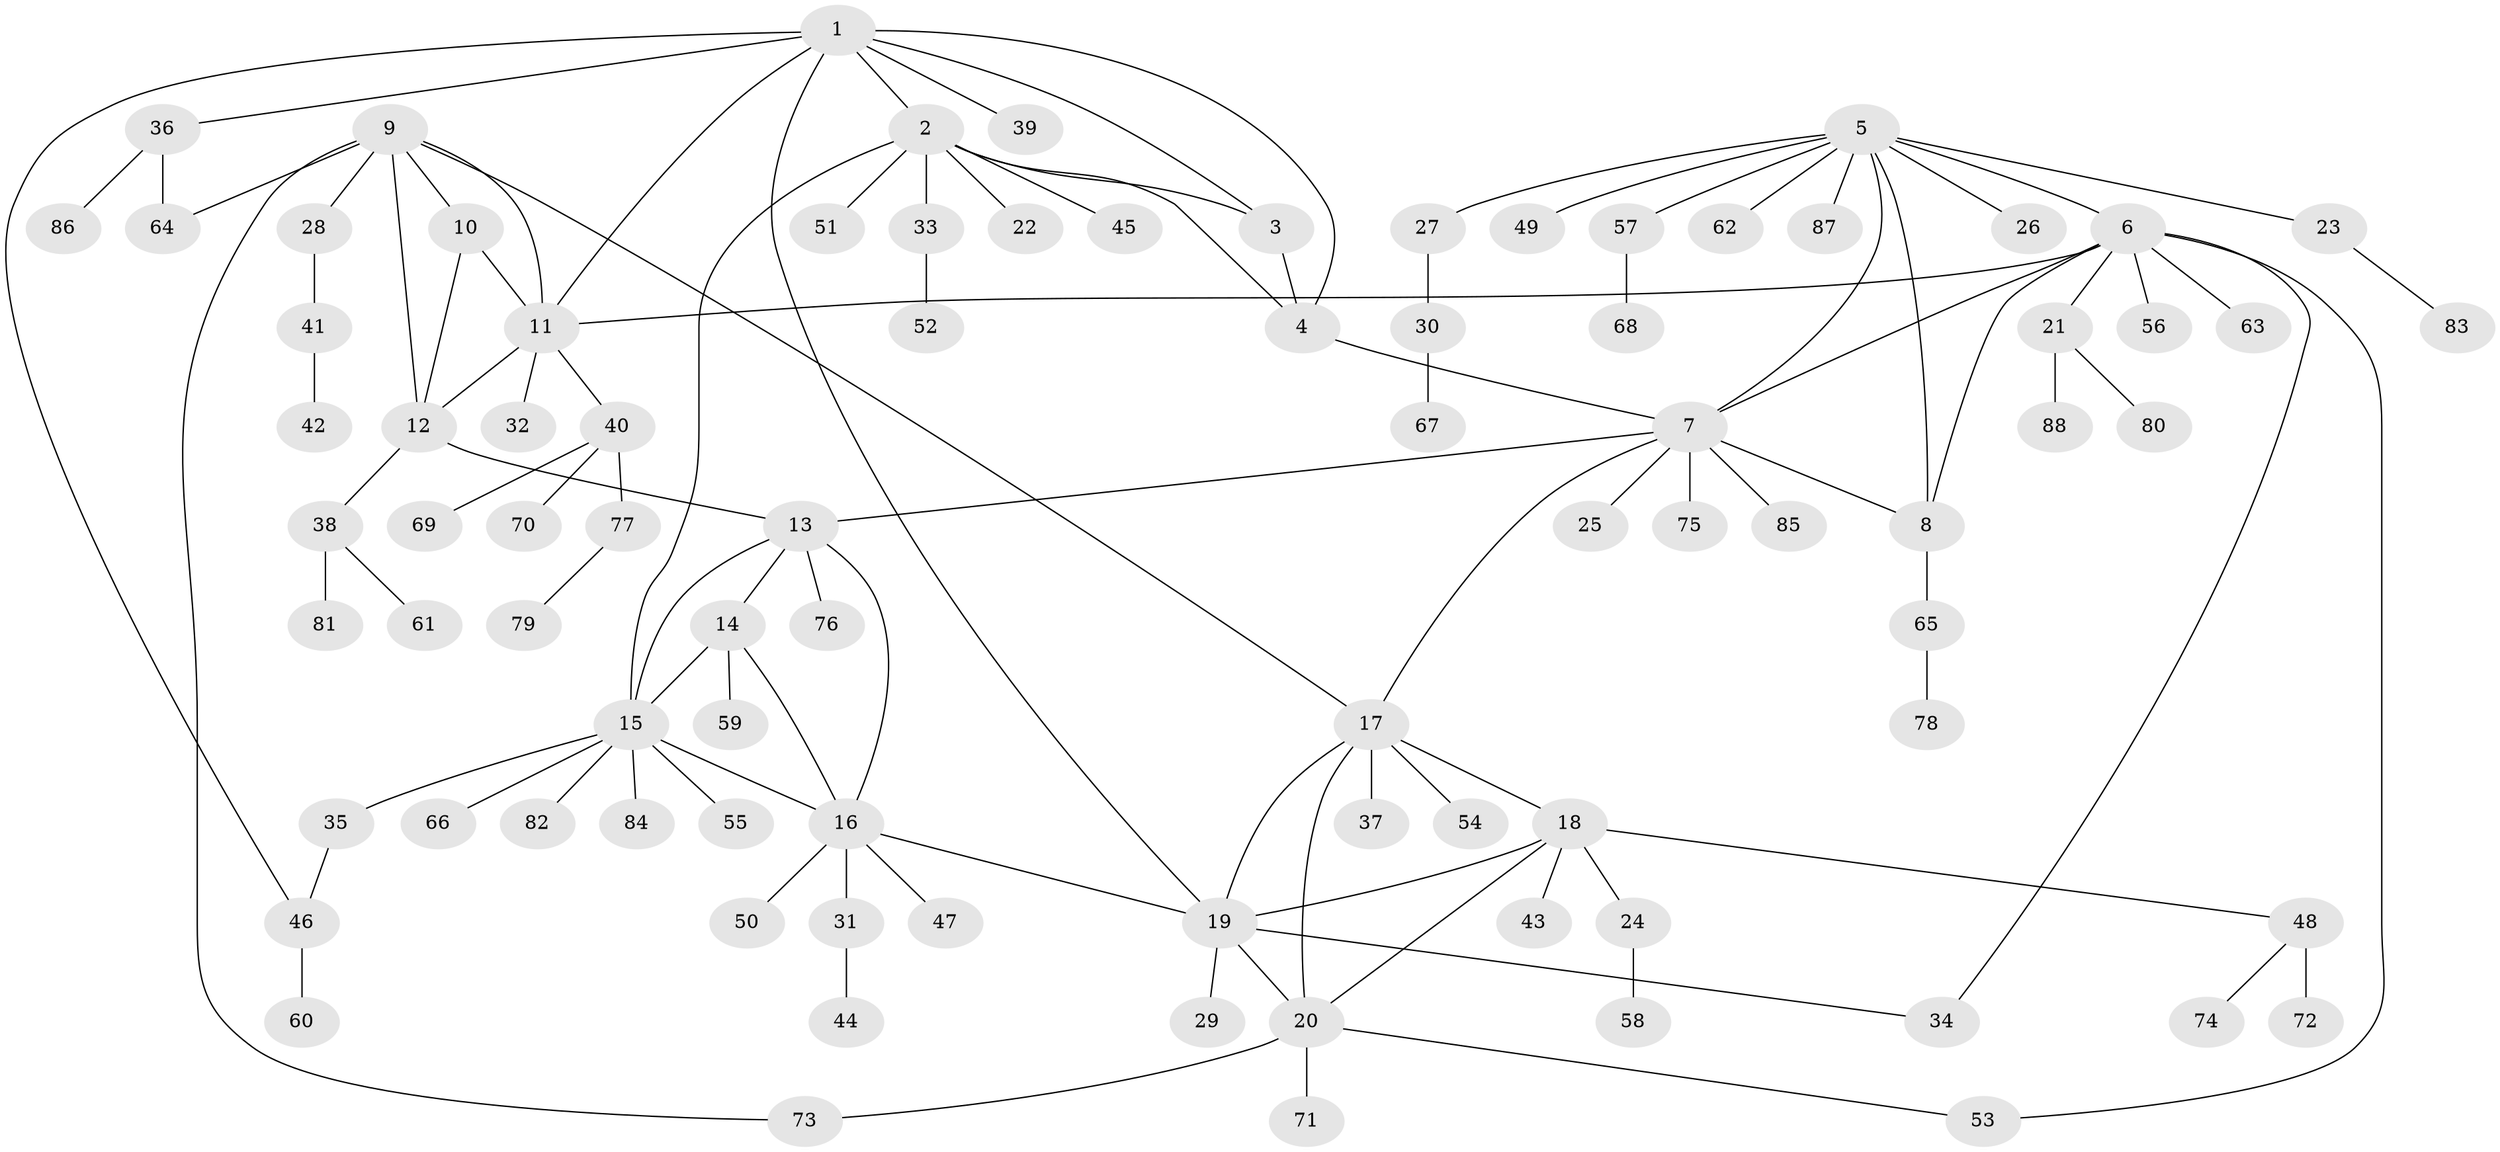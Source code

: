// coarse degree distribution, {11: 0.02857142857142857, 4: 0.05714285714285714, 3: 0.05714285714285714, 10: 0.05714285714285714, 6: 0.05714285714285714, 9: 0.02857142857142857, 5: 0.05714285714285714, 1: 0.6285714285714286, 2: 0.02857142857142857}
// Generated by graph-tools (version 1.1) at 2025/19/03/04/25 18:19:27]
// undirected, 88 vertices, 113 edges
graph export_dot {
graph [start="1"]
  node [color=gray90,style=filled];
  1;
  2;
  3;
  4;
  5;
  6;
  7;
  8;
  9;
  10;
  11;
  12;
  13;
  14;
  15;
  16;
  17;
  18;
  19;
  20;
  21;
  22;
  23;
  24;
  25;
  26;
  27;
  28;
  29;
  30;
  31;
  32;
  33;
  34;
  35;
  36;
  37;
  38;
  39;
  40;
  41;
  42;
  43;
  44;
  45;
  46;
  47;
  48;
  49;
  50;
  51;
  52;
  53;
  54;
  55;
  56;
  57;
  58;
  59;
  60;
  61;
  62;
  63;
  64;
  65;
  66;
  67;
  68;
  69;
  70;
  71;
  72;
  73;
  74;
  75;
  76;
  77;
  78;
  79;
  80;
  81;
  82;
  83;
  84;
  85;
  86;
  87;
  88;
  1 -- 2;
  1 -- 3;
  1 -- 4;
  1 -- 11;
  1 -- 19;
  1 -- 36;
  1 -- 39;
  1 -- 46;
  2 -- 3;
  2 -- 4;
  2 -- 15;
  2 -- 22;
  2 -- 33;
  2 -- 45;
  2 -- 51;
  3 -- 4;
  4 -- 7;
  5 -- 6;
  5 -- 7;
  5 -- 8;
  5 -- 23;
  5 -- 26;
  5 -- 27;
  5 -- 49;
  5 -- 57;
  5 -- 62;
  5 -- 87;
  6 -- 7;
  6 -- 8;
  6 -- 11;
  6 -- 21;
  6 -- 34;
  6 -- 53;
  6 -- 56;
  6 -- 63;
  7 -- 8;
  7 -- 13;
  7 -- 17;
  7 -- 25;
  7 -- 75;
  7 -- 85;
  8 -- 65;
  9 -- 10;
  9 -- 11;
  9 -- 12;
  9 -- 17;
  9 -- 28;
  9 -- 64;
  9 -- 73;
  10 -- 11;
  10 -- 12;
  11 -- 12;
  11 -- 32;
  11 -- 40;
  12 -- 13;
  12 -- 38;
  13 -- 14;
  13 -- 15;
  13 -- 16;
  13 -- 76;
  14 -- 15;
  14 -- 16;
  14 -- 59;
  15 -- 16;
  15 -- 35;
  15 -- 55;
  15 -- 66;
  15 -- 82;
  15 -- 84;
  16 -- 19;
  16 -- 31;
  16 -- 47;
  16 -- 50;
  17 -- 18;
  17 -- 19;
  17 -- 20;
  17 -- 37;
  17 -- 54;
  18 -- 19;
  18 -- 20;
  18 -- 24;
  18 -- 43;
  18 -- 48;
  19 -- 20;
  19 -- 29;
  19 -- 34;
  20 -- 53;
  20 -- 71;
  20 -- 73;
  21 -- 80;
  21 -- 88;
  23 -- 83;
  24 -- 58;
  27 -- 30;
  28 -- 41;
  30 -- 67;
  31 -- 44;
  33 -- 52;
  35 -- 46;
  36 -- 64;
  36 -- 86;
  38 -- 61;
  38 -- 81;
  40 -- 69;
  40 -- 70;
  40 -- 77;
  41 -- 42;
  46 -- 60;
  48 -- 72;
  48 -- 74;
  57 -- 68;
  65 -- 78;
  77 -- 79;
}
